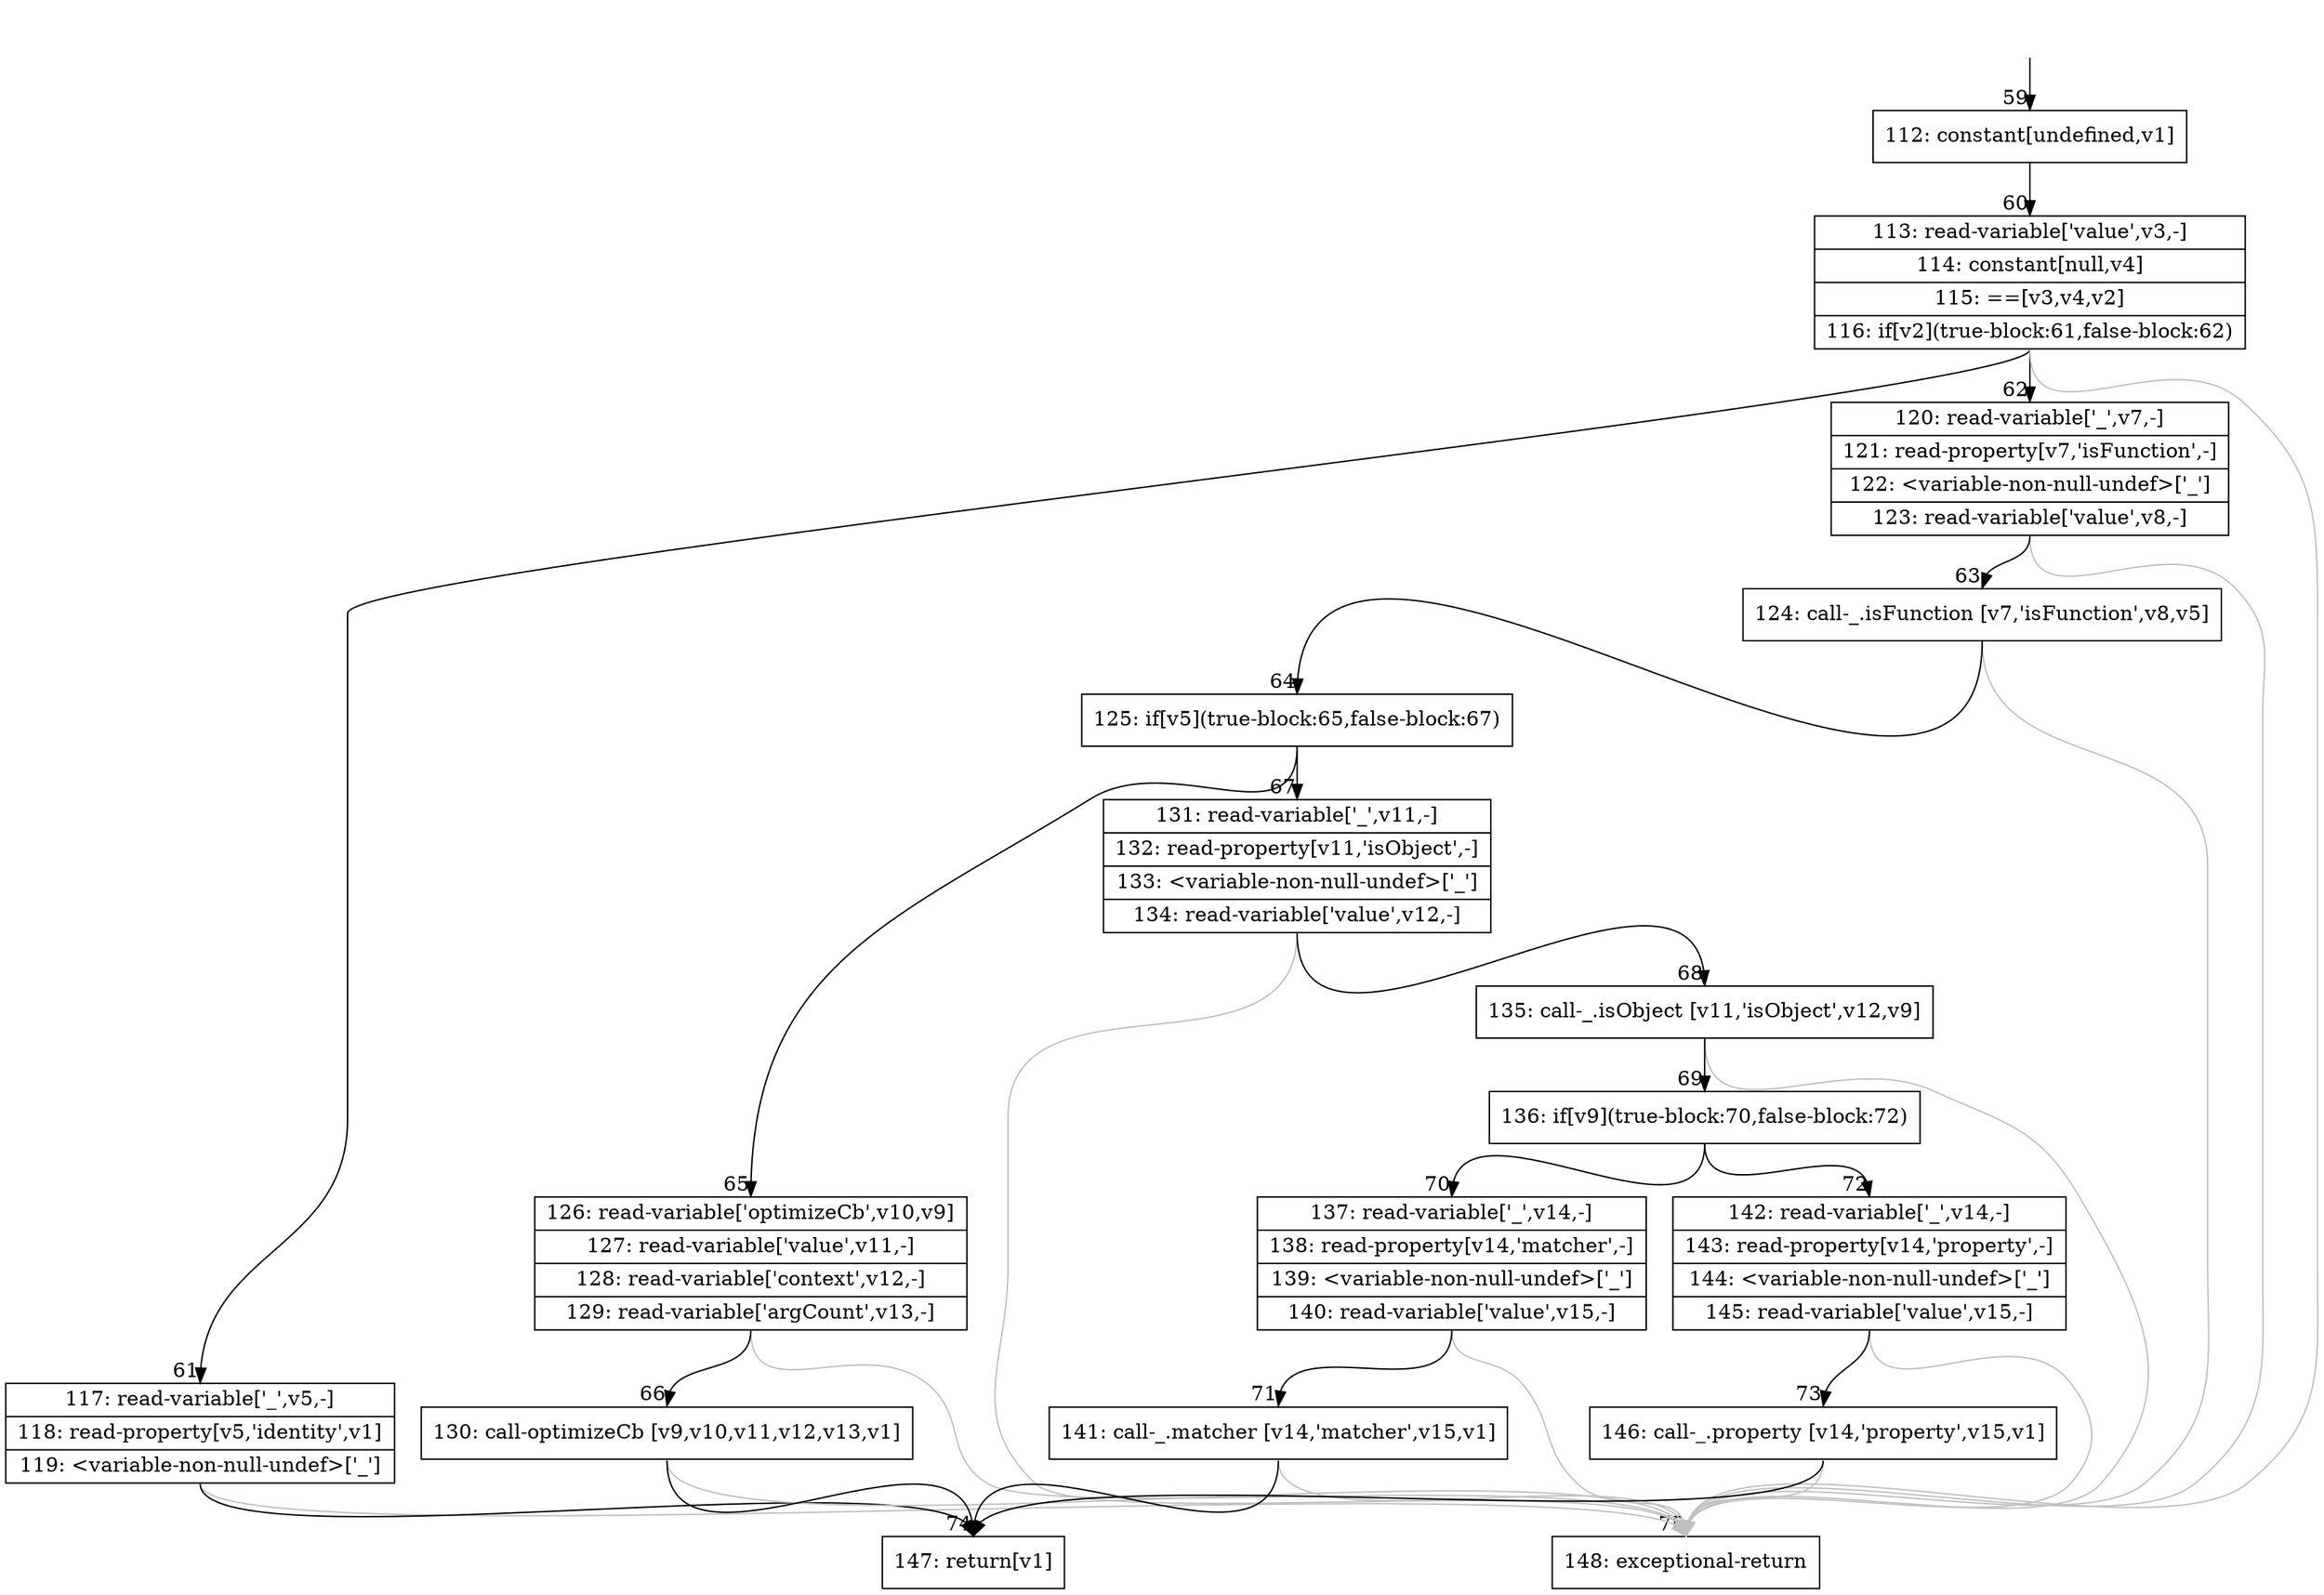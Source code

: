 digraph {
rankdir="TD"
BB_entry10[shape=none,label=""];
BB_entry10 -> BB59 [tailport=s, headport=n, headlabel="    59"]
BB59 [shape=record label="{112: constant[undefined,v1]}" ] 
BB59 -> BB60 [tailport=s, headport=n, headlabel="      60"]
BB60 [shape=record label="{113: read-variable['value',v3,-]|114: constant[null,v4]|115: ==[v3,v4,v2]|116: if[v2](true-block:61,false-block:62)}" ] 
BB60 -> BB61 [tailport=s, headport=n, headlabel="      61"]
BB60 -> BB62 [tailport=s, headport=n, headlabel="      62"]
BB60 -> BB75 [tailport=s, headport=n, color=gray, headlabel="      75"]
BB61 [shape=record label="{117: read-variable['_',v5,-]|118: read-property[v5,'identity',v1]|119: \<variable-non-null-undef\>['_']}" ] 
BB61 -> BB74 [tailport=s, headport=n, headlabel="      74"]
BB61 -> BB75 [tailport=s, headport=n, color=gray]
BB62 [shape=record label="{120: read-variable['_',v7,-]|121: read-property[v7,'isFunction',-]|122: \<variable-non-null-undef\>['_']|123: read-variable['value',v8,-]}" ] 
BB62 -> BB63 [tailport=s, headport=n, headlabel="      63"]
BB62 -> BB75 [tailport=s, headport=n, color=gray]
BB63 [shape=record label="{124: call-_.isFunction [v7,'isFunction',v8,v5]}" ] 
BB63 -> BB64 [tailport=s, headport=n, headlabel="      64"]
BB63 -> BB75 [tailport=s, headport=n, color=gray]
BB64 [shape=record label="{125: if[v5](true-block:65,false-block:67)}" ] 
BB64 -> BB65 [tailport=s, headport=n, headlabel="      65"]
BB64 -> BB67 [tailport=s, headport=n, headlabel="      67"]
BB65 [shape=record label="{126: read-variable['optimizeCb',v10,v9]|127: read-variable['value',v11,-]|128: read-variable['context',v12,-]|129: read-variable['argCount',v13,-]}" ] 
BB65 -> BB66 [tailport=s, headport=n, headlabel="      66"]
BB65 -> BB75 [tailport=s, headport=n, color=gray]
BB66 [shape=record label="{130: call-optimizeCb [v9,v10,v11,v12,v13,v1]}" ] 
BB66 -> BB74 [tailport=s, headport=n]
BB66 -> BB75 [tailport=s, headport=n, color=gray]
BB67 [shape=record label="{131: read-variable['_',v11,-]|132: read-property[v11,'isObject',-]|133: \<variable-non-null-undef\>['_']|134: read-variable['value',v12,-]}" ] 
BB67 -> BB68 [tailport=s, headport=n, headlabel="      68"]
BB67 -> BB75 [tailport=s, headport=n, color=gray]
BB68 [shape=record label="{135: call-_.isObject [v11,'isObject',v12,v9]}" ] 
BB68 -> BB69 [tailport=s, headport=n, headlabel="      69"]
BB68 -> BB75 [tailport=s, headport=n, color=gray]
BB69 [shape=record label="{136: if[v9](true-block:70,false-block:72)}" ] 
BB69 -> BB70 [tailport=s, headport=n, headlabel="      70"]
BB69 -> BB72 [tailport=s, headport=n, headlabel="      72"]
BB70 [shape=record label="{137: read-variable['_',v14,-]|138: read-property[v14,'matcher',-]|139: \<variable-non-null-undef\>['_']|140: read-variable['value',v15,-]}" ] 
BB70 -> BB71 [tailport=s, headport=n, headlabel="      71"]
BB70 -> BB75 [tailport=s, headport=n, color=gray]
BB71 [shape=record label="{141: call-_.matcher [v14,'matcher',v15,v1]}" ] 
BB71 -> BB74 [tailport=s, headport=n]
BB71 -> BB75 [tailport=s, headport=n, color=gray]
BB72 [shape=record label="{142: read-variable['_',v14,-]|143: read-property[v14,'property',-]|144: \<variable-non-null-undef\>['_']|145: read-variable['value',v15,-]}" ] 
BB72 -> BB73 [tailport=s, headport=n, headlabel="      73"]
BB72 -> BB75 [tailport=s, headport=n, color=gray]
BB73 [shape=record label="{146: call-_.property [v14,'property',v15,v1]}" ] 
BB73 -> BB74 [tailport=s, headport=n]
BB73 -> BB75 [tailport=s, headport=n, color=gray]
BB74 [shape=record label="{147: return[v1]}" ] 
BB75 [shape=record label="{148: exceptional-return}" ] 
//#$~ 91
}
